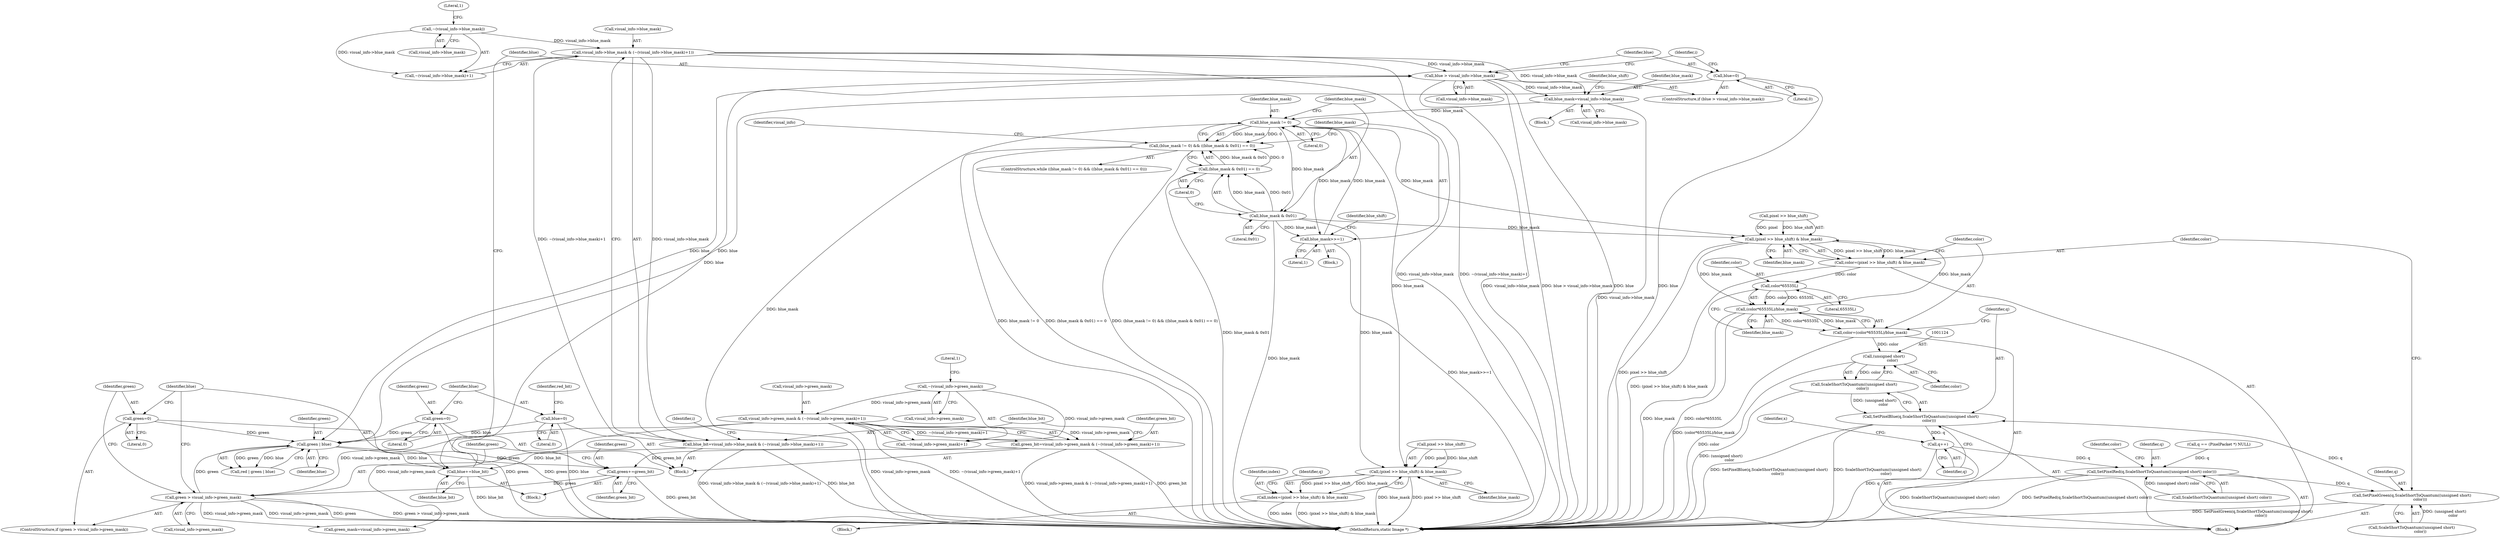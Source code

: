 digraph "0_ImageMagick_f6e9d0d9955e85bdd7540b251cd50d598dacc5e6_13@pointer" {
"1000860" [label="(Call,blue_mask=visual_info->blue_mask)"];
"1000634" [label="(Call,visual_info->blue_mask & (~(visual_info->blue_mask)+1))"];
"1000639" [label="(Call,~(visual_info->blue_mask))"];
"1000702" [label="(Call,blue > visual_info->blue_mask)"];
"1000698" [label="(Call,blue+=blue_bit)"];
"1000632" [label="(Call,blue_bit=visual_info->blue_mask & (~(visual_info->blue_mask)+1))"];
"1000664" [label="(Call,green | blue)"];
"1000695" [label="(Call,green=0)"];
"1000602" [label="(Call,green=0)"];
"1000690" [label="(Call,green > visual_info->green_mask)"];
"1000686" [label="(Call,green+=green_bit)"];
"1000620" [label="(Call,green_bit=visual_info->green_mask & (~(visual_info->green_mask)+1))"];
"1000622" [label="(Call,visual_info->green_mask & (~(visual_info->green_mask)+1))"];
"1000627" [label="(Call,~(visual_info->green_mask))"];
"1000707" [label="(Call,blue=0)"];
"1000605" [label="(Call,blue=0)"];
"1000870" [label="(Call,blue_mask != 0)"];
"1000869" [label="(Call,(blue_mask != 0) && ((blue_mask & 0x01) == 0))"];
"1000874" [label="(Call,blue_mask & 0x01)"];
"1000873" [label="(Call,(blue_mask & 0x01) == 0)"];
"1000879" [label="(Call,blue_mask>>=1)"];
"1000980" [label="(Call,(pixel >> blue_shift) & blue_mask)"];
"1000978" [label="(Call,index=(pixel >> blue_shift) & blue_mask)"];
"1001108" [label="(Call,(pixel >> blue_shift) & blue_mask)"];
"1001106" [label="(Call,color=(pixel >> blue_shift) & blue_mask)"];
"1001116" [label="(Call,color*65535L)"];
"1001115" [label="(Call,(color*65535L)/blue_mask)"];
"1001113" [label="(Call,color=(color*65535L)/blue_mask)"];
"1001123" [label="(Call,(unsigned short)\n              color)"];
"1001122" [label="(Call,ScaleShortToQuantum((unsigned short)\n              color))"];
"1001120" [label="(Call,SetPixelBlue(q,ScaleShortToQuantum((unsigned short)\n              color)))"];
"1001126" [label="(Call,q++)"];
"1001080" [label="(Call,SetPixelRed(q,ScaleShortToQuantum((unsigned short) color)))"];
"1001100" [label="(Call,SetPixelGreen(q,ScaleShortToQuantum((unsigned short)\n              color)))"];
"1000883" [label="(Identifier,blue_shift)"];
"1000697" [label="(Literal,0)"];
"1000640" [label="(Call,visual_info->blue_mask)"];
"1000607" [label="(Literal,0)"];
"1000687" [label="(Identifier,green)"];
"1000708" [label="(Identifier,blue)"];
"1000692" [label="(Call,visual_info->green_mask)"];
"1001112" [label="(Identifier,blue_mask)"];
"1000879" [label="(Call,blue_mask>>=1)"];
"1000875" [label="(Identifier,blue_mask)"];
"1000880" [label="(Identifier,blue_mask)"];
"1000861" [label="(Identifier,blue_mask)"];
"1000638" [label="(Call,~(visual_info->blue_mask)+1)"];
"1000646" [label="(Identifier,i)"];
"1000978" [label="(Call,index=(pixel >> blue_shift) & blue_mask)"];
"1000620" [label="(Call,green_bit=visual_info->green_mask & (~(visual_info->green_mask)+1))"];
"1000605" [label="(Call,blue=0)"];
"1000690" [label="(Call,green > visual_info->green_mask)"];
"1000696" [label="(Identifier,green)"];
"1000700" [label="(Identifier,blue_bit)"];
"1001081" [label="(Identifier,q)"];
"1001117" [label="(Identifier,color)"];
"1000872" [label="(Literal,0)"];
"1001118" [label="(Literal,65535L)"];
"1000868" [label="(ControlStructure,while ((blue_mask != 0) && ((blue_mask & 0x01) == 0)))"];
"1001114" [label="(Identifier,color)"];
"1001122" [label="(Call,ScaleShortToQuantum((unsigned short)\n              color))"];
"1000602" [label="(Call,green=0)"];
"1001123" [label="(Call,(unsigned short)\n              color)"];
"1000699" [label="(Identifier,blue)"];
"1000688" [label="(Identifier,green_bit)"];
"1000980" [label="(Call,(pixel >> blue_shift) & blue_mask)"];
"1000627" [label="(Call,~(visual_info->green_mask))"];
"1001109" [label="(Call,pixel >> blue_shift)"];
"1000984" [label="(Identifier,blue_mask)"];
"1001102" [label="(Call,ScaleShortToQuantum((unsigned short)\n              color))"];
"1001040" [label="(Call,q == (PixelPacket *) NULL)"];
"1000639" [label="(Call,~(visual_info->blue_mask))"];
"1000633" [label="(Identifier,blue_bit)"];
"1000662" [label="(Call,red | green | blue)"];
"1001125" [label="(Identifier,color)"];
"1001127" [label="(Identifier,q)"];
"1000695" [label="(Call,green=0)"];
"1000631" [label="(Literal,1)"];
"1000666" [label="(Identifier,blue)"];
"1000635" [label="(Call,visual_info->blue_mask)"];
"1000654" [label="(Identifier,i)"];
"1001106" [label="(Call,color=(pixel >> blue_shift) & blue_mask)"];
"1000860" [label="(Call,blue_mask=visual_info->blue_mask)"];
"1000704" [label="(Call,visual_info->blue_mask)"];
"1000634" [label="(Call,visual_info->blue_mask & (~(visual_info->blue_mask)+1))"];
"1000703" [label="(Identifier,blue)"];
"1000698" [label="(Call,blue+=blue_bit)"];
"1000621" [label="(Identifier,green_bit)"];
"1000870" [label="(Call,blue_mask != 0)"];
"1000873" [label="(Call,(blue_mask & 0x01) == 0)"];
"1000888" [label="(Identifier,visual_info)"];
"1001116" [label="(Call,color*65535L)"];
"1000691" [label="(Identifier,green)"];
"1001120" [label="(Call,SetPixelBlue(q,ScaleShortToQuantum((unsigned short)\n              color)))"];
"1001121" [label="(Identifier,q)"];
"1000626" [label="(Call,~(visual_info->green_mask)+1)"];
"1000665" [label="(Identifier,green)"];
"1001115" [label="(Call,(color*65535L)/blue_mask)"];
"1000878" [label="(Block,)"];
"1001101" [label="(Identifier,q)"];
"1000604" [label="(Literal,0)"];
"1000623" [label="(Call,visual_info->green_mask)"];
"1000664" [label="(Call,green | blue)"];
"1001548" [label="(MethodReturn,static Image *)"];
"1000876" [label="(Literal,0x01)"];
"1000701" [label="(ControlStructure,if (blue > visual_info->blue_mask))"];
"1000866" [label="(Identifier,blue_shift)"];
"1000979" [label="(Identifier,index)"];
"1000603" [label="(Identifier,green)"];
"1001100" [label="(Call,SetPixelGreen(q,ScaleShortToQuantum((unsigned short)\n              color)))"];
"1001126" [label="(Call,q++)"];
"1001059" [label="(Block,)"];
"1000609" [label="(Identifier,red_bit)"];
"1001119" [label="(Identifier,blue_mask)"];
"1000877" [label="(Literal,0)"];
"1000981" [label="(Call,pixel >> blue_shift)"];
"1000869" [label="(Call,(blue_mask != 0) && ((blue_mask & 0x01) == 0))"];
"1000871" [label="(Identifier,blue_mask)"];
"1000622" [label="(Call,visual_info->green_mask & (~(visual_info->green_mask)+1))"];
"1000881" [label="(Literal,1)"];
"1001082" [label="(Call,ScaleShortToQuantum((unsigned short) color))"];
"1000874" [label="(Call,blue_mask & 0x01)"];
"1001058" [label="(Identifier,x)"];
"1001108" [label="(Call,(pixel >> blue_shift) & blue_mask)"];
"1000803" [label="(Block,)"];
"1000628" [label="(Call,visual_info->green_mask)"];
"1001113" [label="(Call,color=(color*65535L)/blue_mask)"];
"1000632" [label="(Call,blue_bit=visual_info->blue_mask & (~(visual_info->blue_mask)+1))"];
"1000655" [label="(Block,)"];
"1000606" [label="(Identifier,blue)"];
"1001080" [label="(Call,SetPixelRed(q,ScaleShortToQuantum((unsigned short) color)))"];
"1000986" [label="(Identifier,q)"];
"1000689" [label="(ControlStructure,if (green > visual_info->green_mask))"];
"1000643" [label="(Literal,1)"];
"1000862" [label="(Call,visual_info->blue_mask)"];
"1000941" [label="(Block,)"];
"1000592" [label="(Block,)"];
"1000686" [label="(Call,green+=green_bit)"];
"1001107" [label="(Identifier,color)"];
"1000709" [label="(Literal,0)"];
"1000836" [label="(Call,green_mask=visual_info->green_mask)"];
"1000707" [label="(Call,blue=0)"];
"1000702" [label="(Call,blue > visual_info->blue_mask)"];
"1001087" [label="(Identifier,color)"];
"1000860" -> "1000803"  [label="AST: "];
"1000860" -> "1000862"  [label="CFG: "];
"1000861" -> "1000860"  [label="AST: "];
"1000862" -> "1000860"  [label="AST: "];
"1000866" -> "1000860"  [label="CFG: "];
"1000860" -> "1001548"  [label="DDG: visual_info->blue_mask"];
"1000634" -> "1000860"  [label="DDG: visual_info->blue_mask"];
"1000702" -> "1000860"  [label="DDG: visual_info->blue_mask"];
"1000860" -> "1000870"  [label="DDG: blue_mask"];
"1000634" -> "1000632"  [label="AST: "];
"1000634" -> "1000638"  [label="CFG: "];
"1000635" -> "1000634"  [label="AST: "];
"1000638" -> "1000634"  [label="AST: "];
"1000632" -> "1000634"  [label="CFG: "];
"1000634" -> "1001548"  [label="DDG: ~(visual_info->blue_mask)+1"];
"1000634" -> "1001548"  [label="DDG: visual_info->blue_mask"];
"1000634" -> "1000632"  [label="DDG: visual_info->blue_mask"];
"1000634" -> "1000632"  [label="DDG: ~(visual_info->blue_mask)+1"];
"1000639" -> "1000634"  [label="DDG: visual_info->blue_mask"];
"1000634" -> "1000702"  [label="DDG: visual_info->blue_mask"];
"1000639" -> "1000638"  [label="AST: "];
"1000639" -> "1000640"  [label="CFG: "];
"1000640" -> "1000639"  [label="AST: "];
"1000643" -> "1000639"  [label="CFG: "];
"1000639" -> "1000638"  [label="DDG: visual_info->blue_mask"];
"1000702" -> "1000701"  [label="AST: "];
"1000702" -> "1000704"  [label="CFG: "];
"1000703" -> "1000702"  [label="AST: "];
"1000704" -> "1000702"  [label="AST: "];
"1000708" -> "1000702"  [label="CFG: "];
"1000654" -> "1000702"  [label="CFG: "];
"1000702" -> "1001548"  [label="DDG: blue > visual_info->blue_mask"];
"1000702" -> "1001548"  [label="DDG: blue"];
"1000702" -> "1001548"  [label="DDG: visual_info->blue_mask"];
"1000702" -> "1000664"  [label="DDG: blue"];
"1000698" -> "1000702"  [label="DDG: blue"];
"1000698" -> "1000655"  [label="AST: "];
"1000698" -> "1000700"  [label="CFG: "];
"1000699" -> "1000698"  [label="AST: "];
"1000700" -> "1000698"  [label="AST: "];
"1000703" -> "1000698"  [label="CFG: "];
"1000698" -> "1001548"  [label="DDG: blue_bit"];
"1000632" -> "1000698"  [label="DDG: blue_bit"];
"1000664" -> "1000698"  [label="DDG: blue"];
"1000632" -> "1000592"  [label="AST: "];
"1000633" -> "1000632"  [label="AST: "];
"1000646" -> "1000632"  [label="CFG: "];
"1000632" -> "1001548"  [label="DDG: blue_bit"];
"1000632" -> "1001548"  [label="DDG: visual_info->blue_mask & (~(visual_info->blue_mask)+1)"];
"1000664" -> "1000662"  [label="AST: "];
"1000664" -> "1000666"  [label="CFG: "];
"1000665" -> "1000664"  [label="AST: "];
"1000666" -> "1000664"  [label="AST: "];
"1000662" -> "1000664"  [label="CFG: "];
"1000664" -> "1000662"  [label="DDG: green"];
"1000664" -> "1000662"  [label="DDG: blue"];
"1000695" -> "1000664"  [label="DDG: green"];
"1000602" -> "1000664"  [label="DDG: green"];
"1000690" -> "1000664"  [label="DDG: green"];
"1000707" -> "1000664"  [label="DDG: blue"];
"1000605" -> "1000664"  [label="DDG: blue"];
"1000664" -> "1000686"  [label="DDG: green"];
"1000695" -> "1000689"  [label="AST: "];
"1000695" -> "1000697"  [label="CFG: "];
"1000696" -> "1000695"  [label="AST: "];
"1000697" -> "1000695"  [label="AST: "];
"1000699" -> "1000695"  [label="CFG: "];
"1000695" -> "1001548"  [label="DDG: green"];
"1000602" -> "1000592"  [label="AST: "];
"1000602" -> "1000604"  [label="CFG: "];
"1000603" -> "1000602"  [label="AST: "];
"1000604" -> "1000602"  [label="AST: "];
"1000606" -> "1000602"  [label="CFG: "];
"1000602" -> "1001548"  [label="DDG: green"];
"1000690" -> "1000689"  [label="AST: "];
"1000690" -> "1000692"  [label="CFG: "];
"1000691" -> "1000690"  [label="AST: "];
"1000692" -> "1000690"  [label="AST: "];
"1000696" -> "1000690"  [label="CFG: "];
"1000699" -> "1000690"  [label="CFG: "];
"1000690" -> "1001548"  [label="DDG: green > visual_info->green_mask"];
"1000690" -> "1001548"  [label="DDG: visual_info->green_mask"];
"1000690" -> "1001548"  [label="DDG: green"];
"1000686" -> "1000690"  [label="DDG: green"];
"1000622" -> "1000690"  [label="DDG: visual_info->green_mask"];
"1000690" -> "1000836"  [label="DDG: visual_info->green_mask"];
"1000686" -> "1000655"  [label="AST: "];
"1000686" -> "1000688"  [label="CFG: "];
"1000687" -> "1000686"  [label="AST: "];
"1000688" -> "1000686"  [label="AST: "];
"1000691" -> "1000686"  [label="CFG: "];
"1000686" -> "1001548"  [label="DDG: green_bit"];
"1000620" -> "1000686"  [label="DDG: green_bit"];
"1000620" -> "1000592"  [label="AST: "];
"1000620" -> "1000622"  [label="CFG: "];
"1000621" -> "1000620"  [label="AST: "];
"1000622" -> "1000620"  [label="AST: "];
"1000633" -> "1000620"  [label="CFG: "];
"1000620" -> "1001548"  [label="DDG: visual_info->green_mask & (~(visual_info->green_mask)+1)"];
"1000620" -> "1001548"  [label="DDG: green_bit"];
"1000622" -> "1000620"  [label="DDG: visual_info->green_mask"];
"1000622" -> "1000620"  [label="DDG: ~(visual_info->green_mask)+1"];
"1000622" -> "1000626"  [label="CFG: "];
"1000623" -> "1000622"  [label="AST: "];
"1000626" -> "1000622"  [label="AST: "];
"1000622" -> "1001548"  [label="DDG: visual_info->green_mask"];
"1000622" -> "1001548"  [label="DDG: ~(visual_info->green_mask)+1"];
"1000627" -> "1000622"  [label="DDG: visual_info->green_mask"];
"1000622" -> "1000836"  [label="DDG: visual_info->green_mask"];
"1000627" -> "1000626"  [label="AST: "];
"1000627" -> "1000628"  [label="CFG: "];
"1000628" -> "1000627"  [label="AST: "];
"1000631" -> "1000627"  [label="CFG: "];
"1000627" -> "1000626"  [label="DDG: visual_info->green_mask"];
"1000707" -> "1000701"  [label="AST: "];
"1000707" -> "1000709"  [label="CFG: "];
"1000708" -> "1000707"  [label="AST: "];
"1000709" -> "1000707"  [label="AST: "];
"1000654" -> "1000707"  [label="CFG: "];
"1000707" -> "1001548"  [label="DDG: blue"];
"1000605" -> "1000592"  [label="AST: "];
"1000605" -> "1000607"  [label="CFG: "];
"1000606" -> "1000605"  [label="AST: "];
"1000607" -> "1000605"  [label="AST: "];
"1000609" -> "1000605"  [label="CFG: "];
"1000605" -> "1001548"  [label="DDG: blue"];
"1000870" -> "1000869"  [label="AST: "];
"1000870" -> "1000872"  [label="CFG: "];
"1000871" -> "1000870"  [label="AST: "];
"1000872" -> "1000870"  [label="AST: "];
"1000875" -> "1000870"  [label="CFG: "];
"1000869" -> "1000870"  [label="CFG: "];
"1000870" -> "1001548"  [label="DDG: blue_mask"];
"1000870" -> "1000869"  [label="DDG: blue_mask"];
"1000870" -> "1000869"  [label="DDG: 0"];
"1000879" -> "1000870"  [label="DDG: blue_mask"];
"1000870" -> "1000874"  [label="DDG: blue_mask"];
"1000870" -> "1000879"  [label="DDG: blue_mask"];
"1000870" -> "1000980"  [label="DDG: blue_mask"];
"1000870" -> "1001108"  [label="DDG: blue_mask"];
"1000869" -> "1000868"  [label="AST: "];
"1000869" -> "1000873"  [label="CFG: "];
"1000873" -> "1000869"  [label="AST: "];
"1000880" -> "1000869"  [label="CFG: "];
"1000888" -> "1000869"  [label="CFG: "];
"1000869" -> "1001548"  [label="DDG: blue_mask != 0"];
"1000869" -> "1001548"  [label="DDG: (blue_mask & 0x01) == 0"];
"1000869" -> "1001548"  [label="DDG: (blue_mask != 0) && ((blue_mask & 0x01) == 0)"];
"1000873" -> "1000869"  [label="DDG: blue_mask & 0x01"];
"1000873" -> "1000869"  [label="DDG: 0"];
"1000874" -> "1000873"  [label="AST: "];
"1000874" -> "1000876"  [label="CFG: "];
"1000875" -> "1000874"  [label="AST: "];
"1000876" -> "1000874"  [label="AST: "];
"1000877" -> "1000874"  [label="CFG: "];
"1000874" -> "1001548"  [label="DDG: blue_mask"];
"1000874" -> "1000873"  [label="DDG: blue_mask"];
"1000874" -> "1000873"  [label="DDG: 0x01"];
"1000874" -> "1000879"  [label="DDG: blue_mask"];
"1000874" -> "1000980"  [label="DDG: blue_mask"];
"1000874" -> "1001108"  [label="DDG: blue_mask"];
"1000873" -> "1000877"  [label="CFG: "];
"1000877" -> "1000873"  [label="AST: "];
"1000873" -> "1001548"  [label="DDG: blue_mask & 0x01"];
"1000879" -> "1000878"  [label="AST: "];
"1000879" -> "1000881"  [label="CFG: "];
"1000880" -> "1000879"  [label="AST: "];
"1000881" -> "1000879"  [label="AST: "];
"1000883" -> "1000879"  [label="CFG: "];
"1000879" -> "1001548"  [label="DDG: blue_mask>>=1"];
"1000980" -> "1000978"  [label="AST: "];
"1000980" -> "1000984"  [label="CFG: "];
"1000981" -> "1000980"  [label="AST: "];
"1000984" -> "1000980"  [label="AST: "];
"1000978" -> "1000980"  [label="CFG: "];
"1000980" -> "1001548"  [label="DDG: blue_mask"];
"1000980" -> "1001548"  [label="DDG: pixel >> blue_shift"];
"1000980" -> "1000978"  [label="DDG: pixel >> blue_shift"];
"1000980" -> "1000978"  [label="DDG: blue_mask"];
"1000981" -> "1000980"  [label="DDG: pixel"];
"1000981" -> "1000980"  [label="DDG: blue_shift"];
"1000978" -> "1000941"  [label="AST: "];
"1000979" -> "1000978"  [label="AST: "];
"1000986" -> "1000978"  [label="CFG: "];
"1000978" -> "1001548"  [label="DDG: index"];
"1000978" -> "1001548"  [label="DDG: (pixel >> blue_shift) & blue_mask"];
"1001108" -> "1001106"  [label="AST: "];
"1001108" -> "1001112"  [label="CFG: "];
"1001109" -> "1001108"  [label="AST: "];
"1001112" -> "1001108"  [label="AST: "];
"1001106" -> "1001108"  [label="CFG: "];
"1001108" -> "1001548"  [label="DDG: pixel >> blue_shift"];
"1001108" -> "1001106"  [label="DDG: pixel >> blue_shift"];
"1001108" -> "1001106"  [label="DDG: blue_mask"];
"1001109" -> "1001108"  [label="DDG: pixel"];
"1001109" -> "1001108"  [label="DDG: blue_shift"];
"1001115" -> "1001108"  [label="DDG: blue_mask"];
"1001108" -> "1001115"  [label="DDG: blue_mask"];
"1001106" -> "1001059"  [label="AST: "];
"1001107" -> "1001106"  [label="AST: "];
"1001114" -> "1001106"  [label="CFG: "];
"1001106" -> "1001548"  [label="DDG: (pixel >> blue_shift) & blue_mask"];
"1001106" -> "1001116"  [label="DDG: color"];
"1001116" -> "1001115"  [label="AST: "];
"1001116" -> "1001118"  [label="CFG: "];
"1001117" -> "1001116"  [label="AST: "];
"1001118" -> "1001116"  [label="AST: "];
"1001119" -> "1001116"  [label="CFG: "];
"1001116" -> "1001115"  [label="DDG: color"];
"1001116" -> "1001115"  [label="DDG: 65535L"];
"1001115" -> "1001113"  [label="AST: "];
"1001115" -> "1001119"  [label="CFG: "];
"1001119" -> "1001115"  [label="AST: "];
"1001113" -> "1001115"  [label="CFG: "];
"1001115" -> "1001548"  [label="DDG: color*65535L"];
"1001115" -> "1001548"  [label="DDG: blue_mask"];
"1001115" -> "1001113"  [label="DDG: color*65535L"];
"1001115" -> "1001113"  [label="DDG: blue_mask"];
"1001113" -> "1001059"  [label="AST: "];
"1001114" -> "1001113"  [label="AST: "];
"1001121" -> "1001113"  [label="CFG: "];
"1001113" -> "1001548"  [label="DDG: (color*65535L)/blue_mask"];
"1001113" -> "1001123"  [label="DDG: color"];
"1001123" -> "1001122"  [label="AST: "];
"1001123" -> "1001125"  [label="CFG: "];
"1001124" -> "1001123"  [label="AST: "];
"1001125" -> "1001123"  [label="AST: "];
"1001122" -> "1001123"  [label="CFG: "];
"1001123" -> "1001548"  [label="DDG: color"];
"1001123" -> "1001122"  [label="DDG: color"];
"1001122" -> "1001120"  [label="AST: "];
"1001120" -> "1001122"  [label="CFG: "];
"1001122" -> "1001548"  [label="DDG: (unsigned short)\n              color"];
"1001122" -> "1001120"  [label="DDG: (unsigned short)\n              color"];
"1001120" -> "1001059"  [label="AST: "];
"1001121" -> "1001120"  [label="AST: "];
"1001127" -> "1001120"  [label="CFG: "];
"1001120" -> "1001548"  [label="DDG: ScaleShortToQuantum((unsigned short)\n              color)"];
"1001120" -> "1001548"  [label="DDG: SetPixelBlue(q,ScaleShortToQuantum((unsigned short)\n              color))"];
"1001100" -> "1001120"  [label="DDG: q"];
"1001120" -> "1001126"  [label="DDG: q"];
"1001126" -> "1001059"  [label="AST: "];
"1001126" -> "1001127"  [label="CFG: "];
"1001127" -> "1001126"  [label="AST: "];
"1001058" -> "1001126"  [label="CFG: "];
"1001126" -> "1001548"  [label="DDG: q"];
"1001126" -> "1001080"  [label="DDG: q"];
"1001080" -> "1001059"  [label="AST: "];
"1001080" -> "1001082"  [label="CFG: "];
"1001081" -> "1001080"  [label="AST: "];
"1001082" -> "1001080"  [label="AST: "];
"1001087" -> "1001080"  [label="CFG: "];
"1001080" -> "1001548"  [label="DDG: SetPixelRed(q,ScaleShortToQuantum((unsigned short) color))"];
"1001080" -> "1001548"  [label="DDG: ScaleShortToQuantum((unsigned short) color)"];
"1001040" -> "1001080"  [label="DDG: q"];
"1001082" -> "1001080"  [label="DDG: (unsigned short) color"];
"1001080" -> "1001100"  [label="DDG: q"];
"1001100" -> "1001059"  [label="AST: "];
"1001100" -> "1001102"  [label="CFG: "];
"1001101" -> "1001100"  [label="AST: "];
"1001102" -> "1001100"  [label="AST: "];
"1001107" -> "1001100"  [label="CFG: "];
"1001100" -> "1001548"  [label="DDG: SetPixelGreen(q,ScaleShortToQuantum((unsigned short)\n              color))"];
"1001102" -> "1001100"  [label="DDG: (unsigned short)\n              color"];
}
